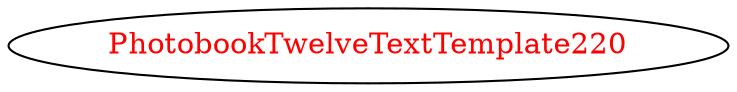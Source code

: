 digraph dependencyGraph {
 concentrate=true;
 ranksep="2.0";
 rankdir="LR"; 
 splines="ortho";
"PhotobookTwelveTextTemplate220" [fontcolor="red"];
}